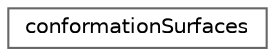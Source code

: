 digraph "Graphical Class Hierarchy"
{
 // LATEX_PDF_SIZE
  bgcolor="transparent";
  edge [fontname=Helvetica,fontsize=10,labelfontname=Helvetica,labelfontsize=10];
  node [fontname=Helvetica,fontsize=10,shape=box,height=0.2,width=0.4];
  rankdir="LR";
  Node0 [id="Node000000",label="conformationSurfaces",height=0.2,width=0.4,color="grey40", fillcolor="white", style="filled",URL="$classFoam_1_1conformationSurfaces.html",tooltip=" "];
}
